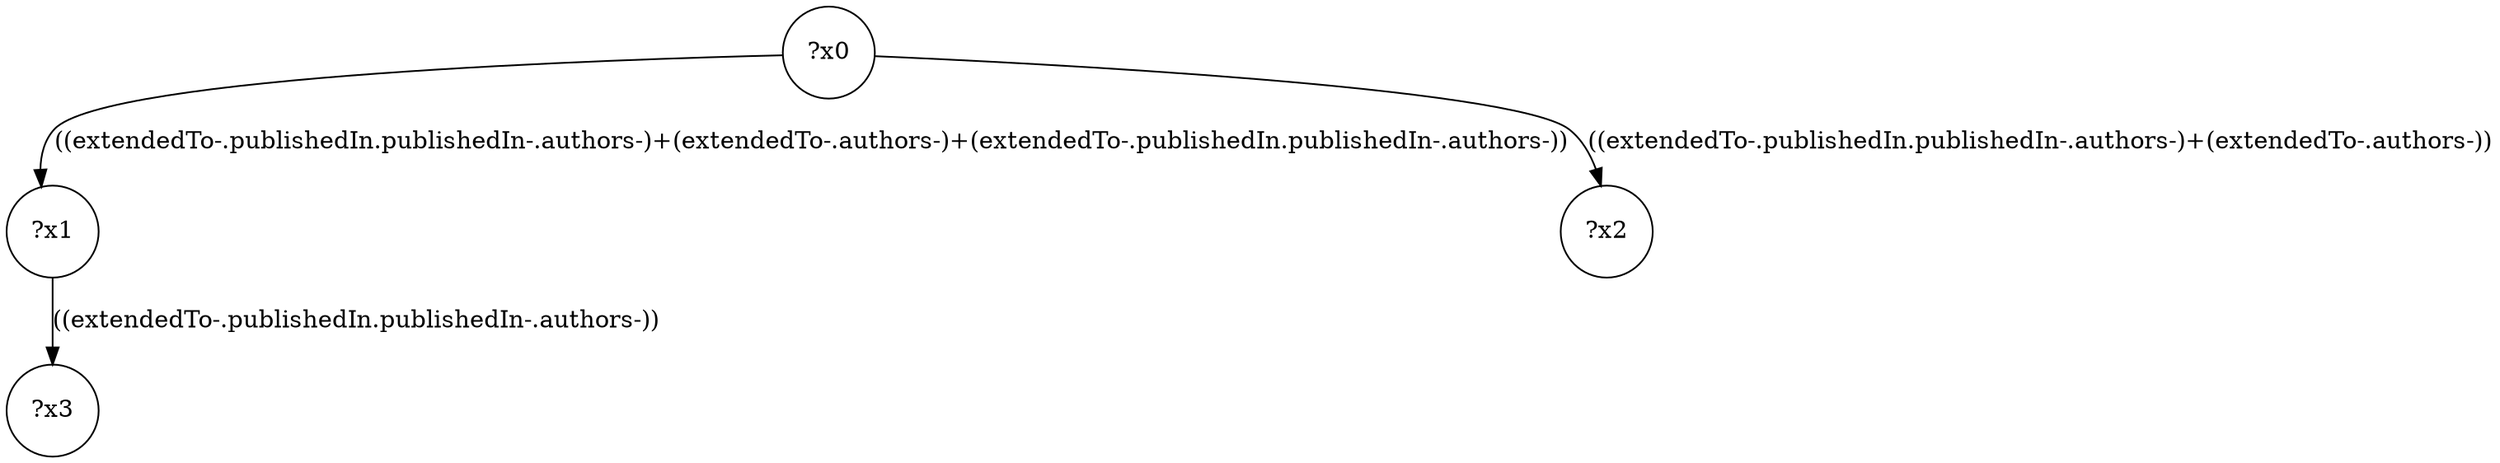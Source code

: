 digraph g {
	x0 [shape=circle, label="?x0"];
	x1 [shape=circle, label="?x1"];
	x0 -> x1 [label="((extendedTo-.publishedIn.publishedIn-.authors-)+(extendedTo-.authors-)+(extendedTo-.publishedIn.publishedIn-.authors-))"];
	x2 [shape=circle, label="?x2"];
	x0 -> x2 [label="((extendedTo-.publishedIn.publishedIn-.authors-)+(extendedTo-.authors-))"];
	x3 [shape=circle, label="?x3"];
	x1 -> x3 [label="((extendedTo-.publishedIn.publishedIn-.authors-))"];
}
